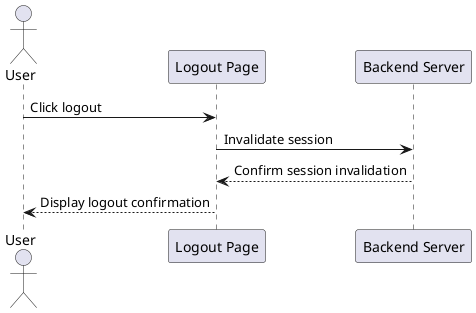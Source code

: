 ; filepath: /home/slightlywind/Repositories/Legacy/SWD392/sequence_diagrams/logout.puml
@startuml
actor User
participant "Logout Page" as LogoutPage
participant "Backend Server" as BackendServer

User -> LogoutPage: Click logout
LogoutPage -> BackendServer: Invalidate session
BackendServer --> LogoutPage: Confirm session invalidation
LogoutPage --> User: Display logout confirmation
@enduml